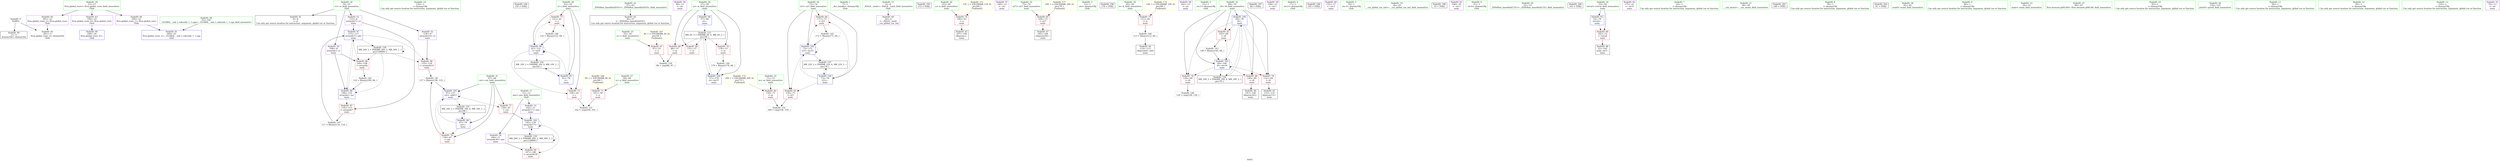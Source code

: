 digraph "SVFG" {
	label="SVFG";

	Node0x55deb375bc50 [shape=record,color=grey,label="{NodeID: 0\nNullPtr}"];
	Node0x55deb375bc50 -> Node0x55deb3772fa0[style=solid];
	Node0x55deb375bc50 -> Node0x55deb3776b80[style=solid];
	Node0x55deb3773780 [shape=record,color=blue,label="{NodeID: 97\n115\<--117\narrayidx7\<--dec\nmain\n}"];
	Node0x55deb3773780 -> Node0x55deb3776640[style=dashed];
	Node0x55deb3773780 -> Node0x55deb37767e0[style=dashed];
	Node0x55deb3773780 -> Node0x55deb37736b0[style=dashed];
	Node0x55deb3773780 -> Node0x55deb3780e90[style=dashed];
	Node0x55deb3771a80 [shape=record,color=green,label="{NodeID: 14\n130\<--1\n\<--dummyObj\nCan only get source location for instruction, argument, global var or function.}"];
	Node0x55deb378d180 [shape=record,color=black,label="{NodeID: 194\n150 = PHI()\n}"];
	Node0x55deb3772520 [shape=record,color=green,label="{NodeID: 28\n61\<--62\ni\<--i_field_insensitive\nmain\n}"];
	Node0x55deb3772520 -> Node0x55deb3775ae0[style=solid];
	Node0x55deb3772520 -> Node0x55deb3775bb0[style=solid];
	Node0x55deb3772520 -> Node0x55deb3776e20[style=solid];
	Node0x55deb3772520 -> Node0x55deb3773850[style=solid];
	Node0x55deb37731a0 [shape=record,color=black,label="{NodeID: 42\n36\<--37\n\<--_ZNSt8ios_base4InitD1Ev\nCan only get source location for instruction, argument, global var or function.}"];
	Node0x55deb3774d50 [shape=record,color=purple,label="{NodeID: 56\n90\<--13\n\<--.str\nmain\n}"];
	Node0x55deb377f590 [shape=record,color=black,label="{NodeID: 153\nMR_6V_3 = PHI(MR_6V_4, MR_6V_2, )\npts\{58 \}\n}"];
	Node0x55deb377f590 -> Node0x55deb37757a0[style=dashed];
	Node0x55deb377f590 -> Node0x55deb3775870[style=dashed];
	Node0x55deb377f590 -> Node0x55deb3775940[style=dashed];
	Node0x55deb377f590 -> Node0x55deb3777f40[style=dashed];
	Node0x55deb3775940 [shape=record,color=red,label="{NodeID: 70\n178\<--57\n\<--zi\nmain\n}"];
	Node0x55deb3775940 -> Node0x55deb3774580[style=solid];
	Node0x55deb37841b0 [shape=record,color=yellow,style=double,label="{NodeID: 167\n4V_1 = ENCHI(MR_4V_0)\npts\{56 \}\nFun[main]}"];
	Node0x55deb37841b0 -> Node0x55deb37756d0[style=dashed];
	Node0x55deb37764a0 [shape=record,color=red,label="{NodeID: 84\n171\<--73\n\<--i23\nmain\n}"];
	Node0x55deb37764a0 -> Node0x55deb3774280[style=solid];
	Node0x55deb375ad60 [shape=record,color=green,label="{NodeID: 1\n7\<--1\n__dso_handle\<--dummyObj\nGlob }"];
	Node0x55deb3773850 [shape=record,color=blue,label="{NodeID: 98\n61\<--122\ni\<--inc8\nmain\n}"];
	Node0x55deb3773850 -> Node0x55deb3775ae0[style=dashed];
	Node0x55deb3773850 -> Node0x55deb3775bb0[style=dashed];
	Node0x55deb3773850 -> Node0x55deb3773850[style=dashed];
	Node0x55deb3773850 -> Node0x55deb377fa90[style=dashed];
	Node0x55deb3771b10 [shape=record,color=green,label="{NodeID: 15\n4\<--6\n_ZStL8__ioinit\<--_ZStL8__ioinit_field_insensitive\nGlob }"];
	Node0x55deb3771b10 -> Node0x55deb37747a0[style=solid];
	Node0x55deb378d280 [shape=record,color=black,label="{NodeID: 195\n153 = PHI()\n}"];
	Node0x55deb37725f0 [shape=record,color=green,label="{NodeID: 29\n63\<--64\na\<--a_field_insensitive\nmain\n}"];
	Node0x55deb37725f0 -> Node0x55deb3775c80[style=solid];
	Node0x55deb37732a0 [shape=record,color=black,label="{NodeID: 43\n107\<--106\nidxprom\<--\nmain\n}"];
	Node0x55deb3774e20 [shape=record,color=purple,label="{NodeID: 57\n149\<--13\n\<--.str\nmain\n}"];
	Node0x55deb377fa90 [shape=record,color=black,label="{NodeID: 154\nMR_10V_2 = PHI(MR_10V_4, MR_10V_1, )\npts\{62 \}\n}"];
	Node0x55deb377fa90 -> Node0x55deb3776e20[style=dashed];
	Node0x55deb3775a10 [shape=record,color=red,label="{NodeID: 71\n101\<--59\n\<--n\nmain\n}"];
	Node0x55deb3775a10 -> Node0x55deb377b040[style=solid];
	Node0x55deb3776570 [shape=record,color=red,label="{NodeID: 85\n164\<--75\n\<--a27\nmain\n}"];
	Node0x55deb3776570 -> Node0x55deb37735e0[style=solid];
	Node0x55deb375bfb0 [shape=record,color=green,label="{NodeID: 2\n13\<--1\n.str\<--dummyObj\nGlob }"];
	Node0x55deb3773920 [shape=record,color=blue,label="{NodeID: 99\n67\<--78\ncnt\<--\nmain\n}"];
	Node0x55deb3773920 -> Node0x55deb3775e20[style=dashed];
	Node0x55deb3773920 -> Node0x55deb3773ac0[style=dashed];
	Node0x55deb3773920 -> Node0x55deb377ff90[style=dashed];
	Node0x55deb3771ba0 [shape=record,color=green,label="{NodeID: 16\n8\<--10\nct\<--ct_field_insensitive\nGlob }"];
	Node0x55deb3771ba0 -> Node0x55deb37730a0[style=solid];
	Node0x55deb3771ba0 -> Node0x55deb3774870[style=solid];
	Node0x55deb3771ba0 -> Node0x55deb3774940[style=solid];
	Node0x55deb3771ba0 -> Node0x55deb3774a10[style=solid];
	Node0x55deb378d380 [shape=record,color=black,label="{NodeID: 196\n176 = PHI()\n}"];
	Node0x55deb37726c0 [shape=record,color=green,label="{NodeID: 30\n65\<--66\nb\<--b_field_insensitive\nmain\n}"];
	Node0x55deb37726c0 -> Node0x55deb3775d50[style=solid];
	Node0x55deb3773370 [shape=record,color=black,label="{NodeID: 44\n114\<--113\nidxprom6\<--add\nmain\n}"];
	Node0x55deb3774100 [shape=record,color=grey,label="{NodeID: 141\n137 = Binary(136, 135, )\n}"];
	Node0x55deb3774100 -> Node0x55deb3773ac0[style=solid];
	Node0x55deb3774ef0 [shape=record,color=purple,label="{NodeID: 58\n162\<--13\n\<--.str\nmain\n}"];
	Node0x55deb377ff90 [shape=record,color=black,label="{NodeID: 155\nMR_16V_2 = PHI(MR_16V_4, MR_16V_1, )\npts\{68 \}\n}"];
	Node0x55deb377ff90 -> Node0x55deb3773920[style=dashed];
	Node0x55deb3775ae0 [shape=record,color=red,label="{NodeID: 72\n100\<--61\n\<--i\nmain\n}"];
	Node0x55deb3775ae0 -> Node0x55deb377b040[style=solid];
	Node0x55deb3784370 [shape=record,color=yellow,style=double,label="{NodeID: 169\n8V_1 = ENCHI(MR_8V_0)\npts\{60 \}\nFun[main]}"];
	Node0x55deb3784370 -> Node0x55deb3775a10[style=dashed];
	Node0x55deb3776640 [shape=record,color=red,label="{NodeID: 86\n109\<--108\n\<--arrayidx\nmain\n}"];
	Node0x55deb3776640 -> Node0x55deb377a740[style=solid];
	Node0x55deb375bdf0 [shape=record,color=green,label="{NodeID: 3\n15\<--1\n.str.1\<--dummyObj\nGlob }"];
	Node0x55deb37739f0 [shape=record,color=blue,label="{NodeID: 100\n69\<--78\ni9\<--\nmain\n}"];
	Node0x55deb37739f0 -> Node0x55deb3775fc0[style=dashed];
	Node0x55deb37739f0 -> Node0x55deb3776090[style=dashed];
	Node0x55deb37739f0 -> Node0x55deb3776160[style=dashed];
	Node0x55deb37739f0 -> Node0x55deb3776230[style=dashed];
	Node0x55deb37739f0 -> Node0x55deb3773c60[style=dashed];
	Node0x55deb37739f0 -> Node0x55deb3780490[style=dashed];
	Node0x55deb3771c30 [shape=record,color=green,label="{NodeID: 17\n11\<--12\nans\<--ans_field_insensitive\nGlob }"];
	Node0x55deb3771c30 -> Node0x55deb3774ae0[style=solid];
	Node0x55deb3771c30 -> Node0x55deb3774bb0[style=solid];
	Node0x55deb378def0 [shape=record,color=black,label="{NodeID: 197\n80 = PHI()\n}"];
	Node0x55deb3772790 [shape=record,color=green,label="{NodeID: 31\n67\<--68\ncnt\<--cnt_field_insensitive\nmain\n}"];
	Node0x55deb3772790 -> Node0x55deb3775e20[style=solid];
	Node0x55deb3772790 -> Node0x55deb3775ef0[style=solid];
	Node0x55deb3772790 -> Node0x55deb3773920[style=solid];
	Node0x55deb3772790 -> Node0x55deb3773ac0[style=solid];
	Node0x55deb3773440 [shape=record,color=black,label="{NodeID: 45\n133\<--132\nidxprom13\<--\nmain\n}"];
	Node0x55deb3774280 [shape=record,color=grey,label="{NodeID: 142\n172 = Binary(171, 84, )\n}"];
	Node0x55deb3774280 -> Node0x55deb3773e00[style=solid];
	Node0x55deb3774fc0 [shape=record,color=purple,label="{NodeID: 59\n104\<--15\n\<--.str.1\nmain\n}"];
	Node0x55deb3780490 [shape=record,color=black,label="{NodeID: 156\nMR_18V_2 = PHI(MR_18V_4, MR_18V_1, )\npts\{70 \}\n}"];
	Node0x55deb3780490 -> Node0x55deb37739f0[style=dashed];
	Node0x55deb3775bb0 [shape=record,color=red,label="{NodeID: 73\n121\<--61\n\<--i\nmain\n}"];
	Node0x55deb3775bb0 -> Node0x55deb377abc0[style=solid];
	Node0x55deb3776710 [shape=record,color=red,label="{NodeID: 87\n116\<--115\n\<--arrayidx7\nmain\n}"];
	Node0x55deb3776710 -> Node0x55deb377aa40[style=solid];
	Node0x55deb3771360 [shape=record,color=green,label="{NodeID: 4\n17\<--1\n.str.2\<--dummyObj\nGlob }"];
	Node0x55deb3773ac0 [shape=record,color=blue,label="{NodeID: 101\n67\<--137\ncnt\<--add15\nmain\n}"];
	Node0x55deb3773ac0 -> Node0x55deb3775e20[style=dashed];
	Node0x55deb3773ac0 -> Node0x55deb3775ef0[style=dashed];
	Node0x55deb3773ac0 -> Node0x55deb3773ac0[style=dashed];
	Node0x55deb3773ac0 -> Node0x55deb377ff90[style=dashed];
	Node0x55deb3771d00 [shape=record,color=green,label="{NodeID: 18\n23\<--27\nllvm.global_ctors\<--llvm.global_ctors_field_insensitive\nGlob }"];
	Node0x55deb3771d00 -> Node0x55deb3775300[style=solid];
	Node0x55deb3771d00 -> Node0x55deb3775400[style=solid];
	Node0x55deb3771d00 -> Node0x55deb3775500[style=solid];
	Node0x55deb378dff0 [shape=record,color=black,label="{NodeID: 198\n105 = PHI()\n}"];
	Node0x55deb3772860 [shape=record,color=green,label="{NodeID: 32\n69\<--70\ni9\<--i9_field_insensitive\nmain\n}"];
	Node0x55deb3772860 -> Node0x55deb3775fc0[style=solid];
	Node0x55deb3772860 -> Node0x55deb3776090[style=solid];
	Node0x55deb3772860 -> Node0x55deb3776160[style=solid];
	Node0x55deb3772860 -> Node0x55deb3776230[style=solid];
	Node0x55deb3772860 -> Node0x55deb37739f0[style=solid];
	Node0x55deb3772860 -> Node0x55deb3773c60[style=solid];
	Node0x55deb3773510 [shape=record,color=black,label="{NodeID: 46\n141\<--140\nidxprom16\<--\nmain\n}"];
	Node0x55deb3774400 [shape=record,color=grey,label="{NodeID: 143\n146 = Binary(145, 84, )\n}"];
	Node0x55deb3774400 -> Node0x55deb3773c60[style=solid];
	Node0x55deb3775090 [shape=record,color=purple,label="{NodeID: 60\n152\<--17\n\<--.str.2\nmain\n}"];
	Node0x55deb3780990 [shape=record,color=black,label="{NodeID: 157\nMR_22V_2 = PHI(MR_22V_4, MR_22V_1, )\npts\{74 \}\n}"];
	Node0x55deb3780990 -> Node0x55deb3773d30[style=dashed];
	Node0x55deb3775c80 [shape=record,color=red,label="{NodeID: 74\n106\<--63\n\<--a\nmain\n}"];
	Node0x55deb3775c80 -> Node0x55deb37732a0[style=solid];
	Node0x55deb3784530 [shape=record,color=yellow,style=double,label="{NodeID: 171\n12V_1 = ENCHI(MR_12V_0)\npts\{64 \}\nFun[main]}"];
	Node0x55deb3784530 -> Node0x55deb3775c80[style=dashed];
	Node0x55deb37767e0 [shape=record,color=red,label="{NodeID: 88\n135\<--134\n\<--arrayidx14\nmain\n}"];
	Node0x55deb37767e0 -> Node0x55deb3774100[style=solid];
	Node0x55deb37713f0 [shape=record,color=green,label="{NodeID: 5\n19\<--1\n.str.3\<--dummyObj\nGlob }"];
	Node0x55deb3773b90 [shape=record,color=blue,label="{NodeID: 102\n142\<--139\narrayidx17\<--\nmain\n}"];
	Node0x55deb3773b90 -> Node0x55deb37768b0[style=dashed];
	Node0x55deb3773b90 -> Node0x55deb3773b90[style=dashed];
	Node0x55deb3773b90 -> Node0x55deb3781390[style=dashed];
	Node0x55deb3771dd0 [shape=record,color=green,label="{NodeID: 19\n28\<--29\n__cxx_global_var_init\<--__cxx_global_var_init_field_insensitive\n}"];
	Node0x55deb378e0f0 [shape=record,color=black,label="{NodeID: 199\n35 = PHI()\n}"];
	Node0x55deb3772930 [shape=record,color=green,label="{NodeID: 33\n71\<--72\nm\<--m_field_insensitive\nmain\n}"];
	Node0x55deb3772930 -> Node0x55deb3776300[style=solid];
	Node0x55deb37735e0 [shape=record,color=black,label="{NodeID: 47\n165\<--164\nidxprom29\<--\nmain\n}"];
	Node0x55deb3774580 [shape=record,color=grey,label="{NodeID: 144\n179 = Binary(178, 84, )\n}"];
	Node0x55deb3774580 -> Node0x55deb3777f40[style=solid];
	Node0x55deb3775160 [shape=record,color=purple,label="{NodeID: 61\n168\<--19\n\<--.str.3\nmain\n}"];
	Node0x55deb3780e90 [shape=record,color=black,label="{NodeID: 158\nMR_26V_2 = PHI(MR_26V_3, MR_26V_1, )\npts\{100000 \}\n}"];
	Node0x55deb3780e90 -> Node0x55deb3776640[style=dashed];
	Node0x55deb3780e90 -> Node0x55deb37767e0[style=dashed];
	Node0x55deb3780e90 -> Node0x55deb37736b0[style=dashed];
	Node0x55deb3780e90 -> Node0x55deb3780e90[style=dashed];
	Node0x55deb3775d50 [shape=record,color=red,label="{NodeID: 75\n112\<--65\n\<--b\nmain\n}"];
	Node0x55deb3775d50 -> Node0x55deb377a8c0[style=solid];
	Node0x55deb3784610 [shape=record,color=yellow,style=double,label="{NodeID: 172\n14V_1 = ENCHI(MR_14V_0)\npts\{66 \}\nFun[main]}"];
	Node0x55deb3784610 -> Node0x55deb3775d50[style=dashed];
	Node0x55deb37768b0 [shape=record,color=red,label="{NodeID: 89\n167\<--166\n\<--arrayidx30\nmain\n}"];
	Node0x55deb375c0a0 [shape=record,color=green,label="{NodeID: 6\n21\<--1\n.str.4\<--dummyObj\nGlob }"];
	Node0x55deb3773c60 [shape=record,color=blue,label="{NodeID: 103\n69\<--146\ni9\<--inc19\nmain\n}"];
	Node0x55deb3773c60 -> Node0x55deb3775fc0[style=dashed];
	Node0x55deb3773c60 -> Node0x55deb3776090[style=dashed];
	Node0x55deb3773c60 -> Node0x55deb3776160[style=dashed];
	Node0x55deb3773c60 -> Node0x55deb3776230[style=dashed];
	Node0x55deb3773c60 -> Node0x55deb3773c60[style=dashed];
	Node0x55deb3773c60 -> Node0x55deb3780490[style=dashed];
	Node0x55deb3771ea0 [shape=record,color=green,label="{NodeID: 20\n32\<--33\n_ZNSt8ios_base4InitC1Ev\<--_ZNSt8ios_base4InitC1Ev_field_insensitive\n}"];
	Node0x55deb378e1f0 [shape=record,color=black,label="{NodeID: 200\n163 = PHI()\n}"];
	Node0x55deb3772a00 [shape=record,color=green,label="{NodeID: 34\n73\<--74\ni23\<--i23_field_insensitive\nmain\n}"];
	Node0x55deb3772a00 -> Node0x55deb37763d0[style=solid];
	Node0x55deb3772a00 -> Node0x55deb37764a0[style=solid];
	Node0x55deb3772a00 -> Node0x55deb3773d30[style=solid];
	Node0x55deb3772a00 -> Node0x55deb3773e00[style=solid];
	Node0x55deb37746d0 [shape=record,color=black,label="{NodeID: 48\n52\<--182\nmain_ret\<--\nmain\n}"];
	Node0x55deb377a740 [shape=record,color=grey,label="{NodeID: 145\n110 = Binary(109, 84, )\n}"];
	Node0x55deb377a740 -> Node0x55deb37736b0[style=solid];
	Node0x55deb3775230 [shape=record,color=purple,label="{NodeID: 62\n175\<--21\n\<--.str.4\nmain\n}"];
	Node0x55deb3781390 [shape=record,color=black,label="{NodeID: 159\nMR_28V_2 = PHI(MR_28V_3, MR_28V_1, )\npts\{120000 \}\n}"];
	Node0x55deb3781390 -> Node0x55deb37768b0[style=dashed];
	Node0x55deb3781390 -> Node0x55deb3773b90[style=dashed];
	Node0x55deb3781390 -> Node0x55deb3781390[style=dashed];
	Node0x55deb3775e20 [shape=record,color=red,label="{NodeID: 76\n136\<--67\n\<--cnt\nmain\n}"];
	Node0x55deb3775e20 -> Node0x55deb3774100[style=solid];
	Node0x55deb3776980 [shape=record,color=blue,label="{NodeID: 90\n199\<--24\nllvm.global_ctors_0\<--\nGlob }"];
	Node0x55deb375c130 [shape=record,color=green,label="{NodeID: 7\n24\<--1\n\<--dummyObj\nCan only get source location for instruction, argument, global var or function.}"];
	Node0x55deb3773d30 [shape=record,color=blue,label="{NodeID: 104\n73\<--78\ni23\<--\nmain\n}"];
	Node0x55deb3773d30 -> Node0x55deb37763d0[style=dashed];
	Node0x55deb3773d30 -> Node0x55deb37764a0[style=dashed];
	Node0x55deb3773d30 -> Node0x55deb3773e00[style=dashed];
	Node0x55deb3773d30 -> Node0x55deb3780990[style=dashed];
	Node0x55deb3771f70 [shape=record,color=green,label="{NodeID: 21\n38\<--39\n__cxa_atexit\<--__cxa_atexit_field_insensitive\n}"];
	Node0x55deb378e2f0 [shape=record,color=black,label="{NodeID: 201\n169 = PHI()\n}"];
	Node0x55deb3772ad0 [shape=record,color=green,label="{NodeID: 35\n75\<--76\na27\<--a27_field_insensitive\nmain\n}"];
	Node0x55deb3772ad0 -> Node0x55deb3776570[style=solid];
	Node0x55deb37747a0 [shape=record,color=purple,label="{NodeID: 49\n34\<--4\n\<--_ZStL8__ioinit\n__cxx_global_var_init\n}"];
	Node0x55deb377a8c0 [shape=record,color=grey,label="{NodeID: 146\n113 = Binary(112, 84, )\n}"];
	Node0x55deb377a8c0 -> Node0x55deb3773370[style=solid];
	Node0x55deb3775300 [shape=record,color=purple,label="{NodeID: 63\n199\<--23\nllvm.global_ctors_0\<--llvm.global_ctors\nGlob }"];
	Node0x55deb3775300 -> Node0x55deb3776980[style=solid];
	Node0x55deb3775ef0 [shape=record,color=red,label="{NodeID: 77\n139\<--67\n\<--cnt\nmain\n}"];
	Node0x55deb3775ef0 -> Node0x55deb3773b90[style=solid];
	Node0x55deb3776a80 [shape=record,color=blue,label="{NodeID: 91\n200\<--25\nllvm.global_ctors_1\<--_GLOBAL__sub_I_cebrusfs_1_1.cpp\nGlob }"];
	Node0x55deb375d330 [shape=record,color=green,label="{NodeID: 8\n78\<--1\n\<--dummyObj\nCan only get source location for instruction, argument, global var or function.}"];
	Node0x55deb3773e00 [shape=record,color=blue,label="{NodeID: 105\n73\<--172\ni23\<--inc33\nmain\n}"];
	Node0x55deb3773e00 -> Node0x55deb37763d0[style=dashed];
	Node0x55deb3773e00 -> Node0x55deb37764a0[style=dashed];
	Node0x55deb3773e00 -> Node0x55deb3773e00[style=dashed];
	Node0x55deb3773e00 -> Node0x55deb3780990[style=dashed];
	Node0x55deb3772040 [shape=record,color=green,label="{NodeID: 22\n37\<--43\n_ZNSt8ios_base4InitD1Ev\<--_ZNSt8ios_base4InitD1Ev_field_insensitive\n}"];
	Node0x55deb3772040 -> Node0x55deb37731a0[style=solid];
	Node0x55deb378e3f0 [shape=record,color=black,label="{NodeID: 202\n91 = PHI()\n}"];
	Node0x55deb3772ba0 [shape=record,color=green,label="{NodeID: 36\n81\<--82\nscanf\<--scanf_field_insensitive\n}"];
	Node0x55deb3774870 [shape=record,color=purple,label="{NodeID: 50\n108\<--8\narrayidx\<--ct\nmain\n}"];
	Node0x55deb3774870 -> Node0x55deb3776640[style=solid];
	Node0x55deb3774870 -> Node0x55deb37736b0[style=solid];
	Node0x55deb377aa40 [shape=record,color=grey,label="{NodeID: 147\n117 = Binary(116, 118, )\n}"];
	Node0x55deb377aa40 -> Node0x55deb3773780[style=solid];
	Node0x55deb3775400 [shape=record,color=purple,label="{NodeID: 64\n200\<--23\nllvm.global_ctors_1\<--llvm.global_ctors\nGlob }"];
	Node0x55deb3775400 -> Node0x55deb3776a80[style=solid];
	Node0x55deb3775fc0 [shape=record,color=red,label="{NodeID: 78\n128\<--69\n\<--i9\nmain\n}"];
	Node0x55deb3775fc0 -> Node0x55deb377ad40[style=solid];
	Node0x55deb37848b0 [shape=record,color=yellow,style=double,label="{NodeID: 175\n20V_1 = ENCHI(MR_20V_0)\npts\{72 \}\nFun[main]}"];
	Node0x55deb37848b0 -> Node0x55deb3776300[style=dashed];
	Node0x55deb3776b80 [shape=record,color=blue, style = dotted,label="{NodeID: 92\n201\<--3\nllvm.global_ctors_2\<--dummyVal\nGlob }"];
	Node0x55deb375d400 [shape=record,color=green,label="{NodeID: 9\n84\<--1\n\<--dummyObj\nCan only get source location for instruction, argument, global var or function.}"];
	Node0x55deb3777f40 [shape=record,color=blue,label="{NodeID: 106\n57\<--179\nzi\<--inc37\nmain\n}"];
	Node0x55deb3777f40 -> Node0x55deb377f590[style=dashed];
	Node0x55deb3772110 [shape=record,color=green,label="{NodeID: 23\n50\<--51\nmain\<--main_field_insensitive\n}"];
	Node0x55deb3772ca0 [shape=record,color=green,label="{NodeID: 37\n96\<--97\nllvm.memset.p0i8.i64\<--llvm.memset.p0i8.i64_field_insensitive\n}"];
	Node0x55deb3774940 [shape=record,color=purple,label="{NodeID: 51\n115\<--8\narrayidx7\<--ct\nmain\n}"];
	Node0x55deb3774940 -> Node0x55deb3776710[style=solid];
	Node0x55deb3774940 -> Node0x55deb3773780[style=solid];
	Node0x55deb377abc0 [shape=record,color=grey,label="{NodeID: 148\n122 = Binary(121, 84, )\n}"];
	Node0x55deb377abc0 -> Node0x55deb3773850[style=solid];
	Node0x55deb3775500 [shape=record,color=purple,label="{NodeID: 65\n201\<--23\nllvm.global_ctors_2\<--llvm.global_ctors\nGlob }"];
	Node0x55deb3775500 -> Node0x55deb3776b80[style=solid];
	Node0x55deb3776090 [shape=record,color=red,label="{NodeID: 79\n132\<--69\n\<--i9\nmain\n}"];
	Node0x55deb3776090 -> Node0x55deb3773440[style=solid];
	Node0x55deb3776c80 [shape=record,color=blue,label="{NodeID: 93\n53\<--78\nretval\<--\nmain\n}"];
	Node0x55deb3776c80 -> Node0x55deb3775600[style=dashed];
	Node0x55deb3771840 [shape=record,color=green,label="{NodeID: 10\n93\<--1\n\<--dummyObj\nCan only get source location for instruction, argument, global var or function.}"];
	Node0x55deb37721e0 [shape=record,color=green,label="{NodeID: 24\n53\<--54\nretval\<--retval_field_insensitive\nmain\n}"];
	Node0x55deb37721e0 -> Node0x55deb3775600[style=solid];
	Node0x55deb37721e0 -> Node0x55deb3776c80[style=solid];
	Node0x55deb3772da0 [shape=record,color=green,label="{NodeID: 38\n154\<--155\nprintf\<--printf_field_insensitive\n}"];
	Node0x55deb3774a10 [shape=record,color=purple,label="{NodeID: 52\n134\<--8\narrayidx14\<--ct\nmain\n}"];
	Node0x55deb3774a10 -> Node0x55deb37767e0[style=solid];
	Node0x55deb377ad40 [shape=record,color=grey,label="{NodeID: 149\n129 = cmp(128, 130, )\n}"];
	Node0x55deb3775600 [shape=record,color=red,label="{NodeID: 66\n182\<--53\n\<--retval\nmain\n}"];
	Node0x55deb3775600 -> Node0x55deb37746d0[style=solid];
	Node0x55deb3776160 [shape=record,color=red,label="{NodeID: 80\n140\<--69\n\<--i9\nmain\n}"];
	Node0x55deb3776160 -> Node0x55deb3773510[style=solid];
	Node0x55deb3784a70 [shape=record,color=yellow,style=double,label="{NodeID: 177\n24V_1 = ENCHI(MR_24V_0)\npts\{76 \}\nFun[main]}"];
	Node0x55deb3784a70 -> Node0x55deb3776570[style=dashed];
	Node0x55deb3776d50 [shape=record,color=blue,label="{NodeID: 94\n57\<--84\nzi\<--\nmain\n}"];
	Node0x55deb3776d50 -> Node0x55deb377f590[style=dashed];
	Node0x55deb37718d0 [shape=record,color=green,label="{NodeID: 11\n94\<--1\n\<--dummyObj\nCan only get source location for instruction, argument, global var or function.}"];
	Node0x55deb37722b0 [shape=record,color=green,label="{NodeID: 25\n55\<--56\nz\<--z_field_insensitive\nmain\n}"];
	Node0x55deb37722b0 -> Node0x55deb37756d0[style=solid];
	Node0x55deb3772ea0 [shape=record,color=green,label="{NodeID: 39\n25\<--195\n_GLOBAL__sub_I_cebrusfs_1_1.cpp\<--_GLOBAL__sub_I_cebrusfs_1_1.cpp_field_insensitive\n}"];
	Node0x55deb3772ea0 -> Node0x55deb3776a80[style=solid];
	Node0x55deb3774ae0 [shape=record,color=purple,label="{NodeID: 53\n142\<--11\narrayidx17\<--ans\nmain\n}"];
	Node0x55deb3774ae0 -> Node0x55deb3773b90[style=solid];
	Node0x55deb377aec0 [shape=record,color=grey,label="{NodeID: 150\n88 = cmp(86, 87, )\n}"];
	Node0x55deb37756d0 [shape=record,color=red,label="{NodeID: 67\n87\<--55\n\<--z\nmain\n}"];
	Node0x55deb37756d0 -> Node0x55deb377aec0[style=solid];
	Node0x55deb3776230 [shape=record,color=red,label="{NodeID: 81\n145\<--69\n\<--i9\nmain\n}"];
	Node0x55deb3776230 -> Node0x55deb3774400[style=solid];
	Node0x55deb3776e20 [shape=record,color=blue,label="{NodeID: 95\n61\<--78\ni\<--\nmain\n}"];
	Node0x55deb3776e20 -> Node0x55deb3775ae0[style=dashed];
	Node0x55deb3776e20 -> Node0x55deb3775bb0[style=dashed];
	Node0x55deb3776e20 -> Node0x55deb3773850[style=dashed];
	Node0x55deb3776e20 -> Node0x55deb377fa90[style=dashed];
	Node0x55deb3771960 [shape=record,color=green,label="{NodeID: 12\n95\<--1\n\<--dummyObj\nCan only get source location for instruction, argument, global var or function.}"];
	Node0x55deb3772380 [shape=record,color=green,label="{NodeID: 26\n57\<--58\nzi\<--zi_field_insensitive\nmain\n}"];
	Node0x55deb3772380 -> Node0x55deb37757a0[style=solid];
	Node0x55deb3772380 -> Node0x55deb3775870[style=solid];
	Node0x55deb3772380 -> Node0x55deb3775940[style=solid];
	Node0x55deb3772380 -> Node0x55deb3776d50[style=solid];
	Node0x55deb3772380 -> Node0x55deb3777f40[style=solid];
	Node0x55deb3772fa0 [shape=record,color=black,label="{NodeID: 40\n2\<--3\ndummyVal\<--dummyVal\n}"];
	Node0x55deb3774bb0 [shape=record,color=purple,label="{NodeID: 54\n166\<--11\narrayidx30\<--ans\nmain\n}"];
	Node0x55deb3774bb0 -> Node0x55deb37768b0[style=solid];
	Node0x55deb377b040 [shape=record,color=grey,label="{NodeID: 151\n102 = cmp(100, 101, )\n}"];
	Node0x55deb37757a0 [shape=record,color=red,label="{NodeID: 68\n86\<--57\n\<--zi\nmain\n}"];
	Node0x55deb37757a0 -> Node0x55deb377aec0[style=solid];
	Node0x55deb3776300 [shape=record,color=red,label="{NodeID: 82\n159\<--71\n\<--m\nmain\n}"];
	Node0x55deb3776300 -> Node0x55deb377b1c0[style=solid];
	Node0x55deb37736b0 [shape=record,color=blue,label="{NodeID: 96\n108\<--110\narrayidx\<--inc\nmain\n}"];
	Node0x55deb37736b0 -> Node0x55deb3776710[style=dashed];
	Node0x55deb37736b0 -> Node0x55deb3773780[style=dashed];
	Node0x55deb37719f0 [shape=record,color=green,label="{NodeID: 13\n118\<--1\n\<--dummyObj\nCan only get source location for instruction, argument, global var or function.}"];
	Node0x55deb3772450 [shape=record,color=green,label="{NodeID: 27\n59\<--60\nn\<--n_field_insensitive\nmain\n}"];
	Node0x55deb3772450 -> Node0x55deb3775a10[style=solid];
	Node0x55deb37730a0 [shape=record,color=black,label="{NodeID: 41\n9\<--8\n\<--ct\nCan only get source location for instruction, argument, global var or function.}"];
	Node0x55deb3774c80 [shape=record,color=purple,label="{NodeID: 55\n79\<--13\n\<--.str\nmain\n}"];
	Node0x55deb377b1c0 [shape=record,color=grey,label="{NodeID: 152\n160 = cmp(158, 159, )\n}"];
	Node0x55deb3775870 [shape=record,color=red,label="{NodeID: 69\n151\<--57\n\<--zi\nmain\n}"];
	Node0x55deb37763d0 [shape=record,color=red,label="{NodeID: 83\n158\<--73\n\<--i23\nmain\n}"];
	Node0x55deb37763d0 -> Node0x55deb377b1c0[style=solid];
}
